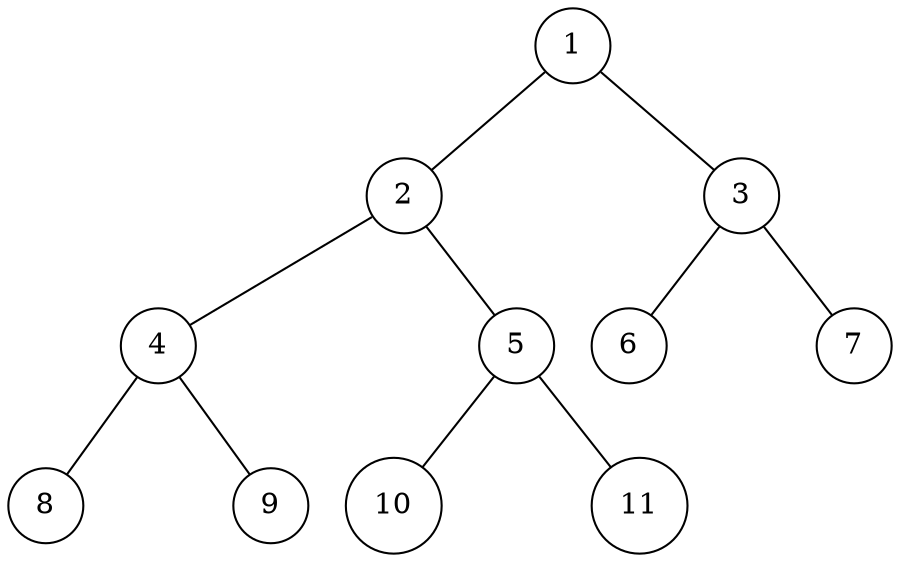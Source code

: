 graph bin_tree {
    node [shape=circle];
    // 3, 5, 1, 3, 2, 8, 4, 13, 7, 16, 0
    node1 -- node2;
    node1 -- node3;
    node2 -- node4;
    node2 -- temp1[weight=10 style="invis"];
    node2 -- node5;
    node3 -- node6;
    node3 -- temp2[weight=10 style="invis"];
    node3 -- node7;
    node4 -- node8;
    node4 -- temp3[weight=10 style="invis"];
    node4 -- node9;
    node5 -- node10;
    node5 -- temp4[weight=10 style="invis"];
    node5 -- node11;
    
    node1[label="1"];
    node2[label="2"];
    node3[label="3"];
    node4[label="4"];
    node5[label="5"];
    node6[label="6"];
    node7[label="7"];
    node8[label="8"];
    node9[label="9"];
    node10[label="10"];
    node11[label="11"];
    temp1[label=""]
    temp2[label=""]
    temp3[label=""]
    temp4[label=""]
    temp1,temp2,temp3,temp4[style="invis"]
}
